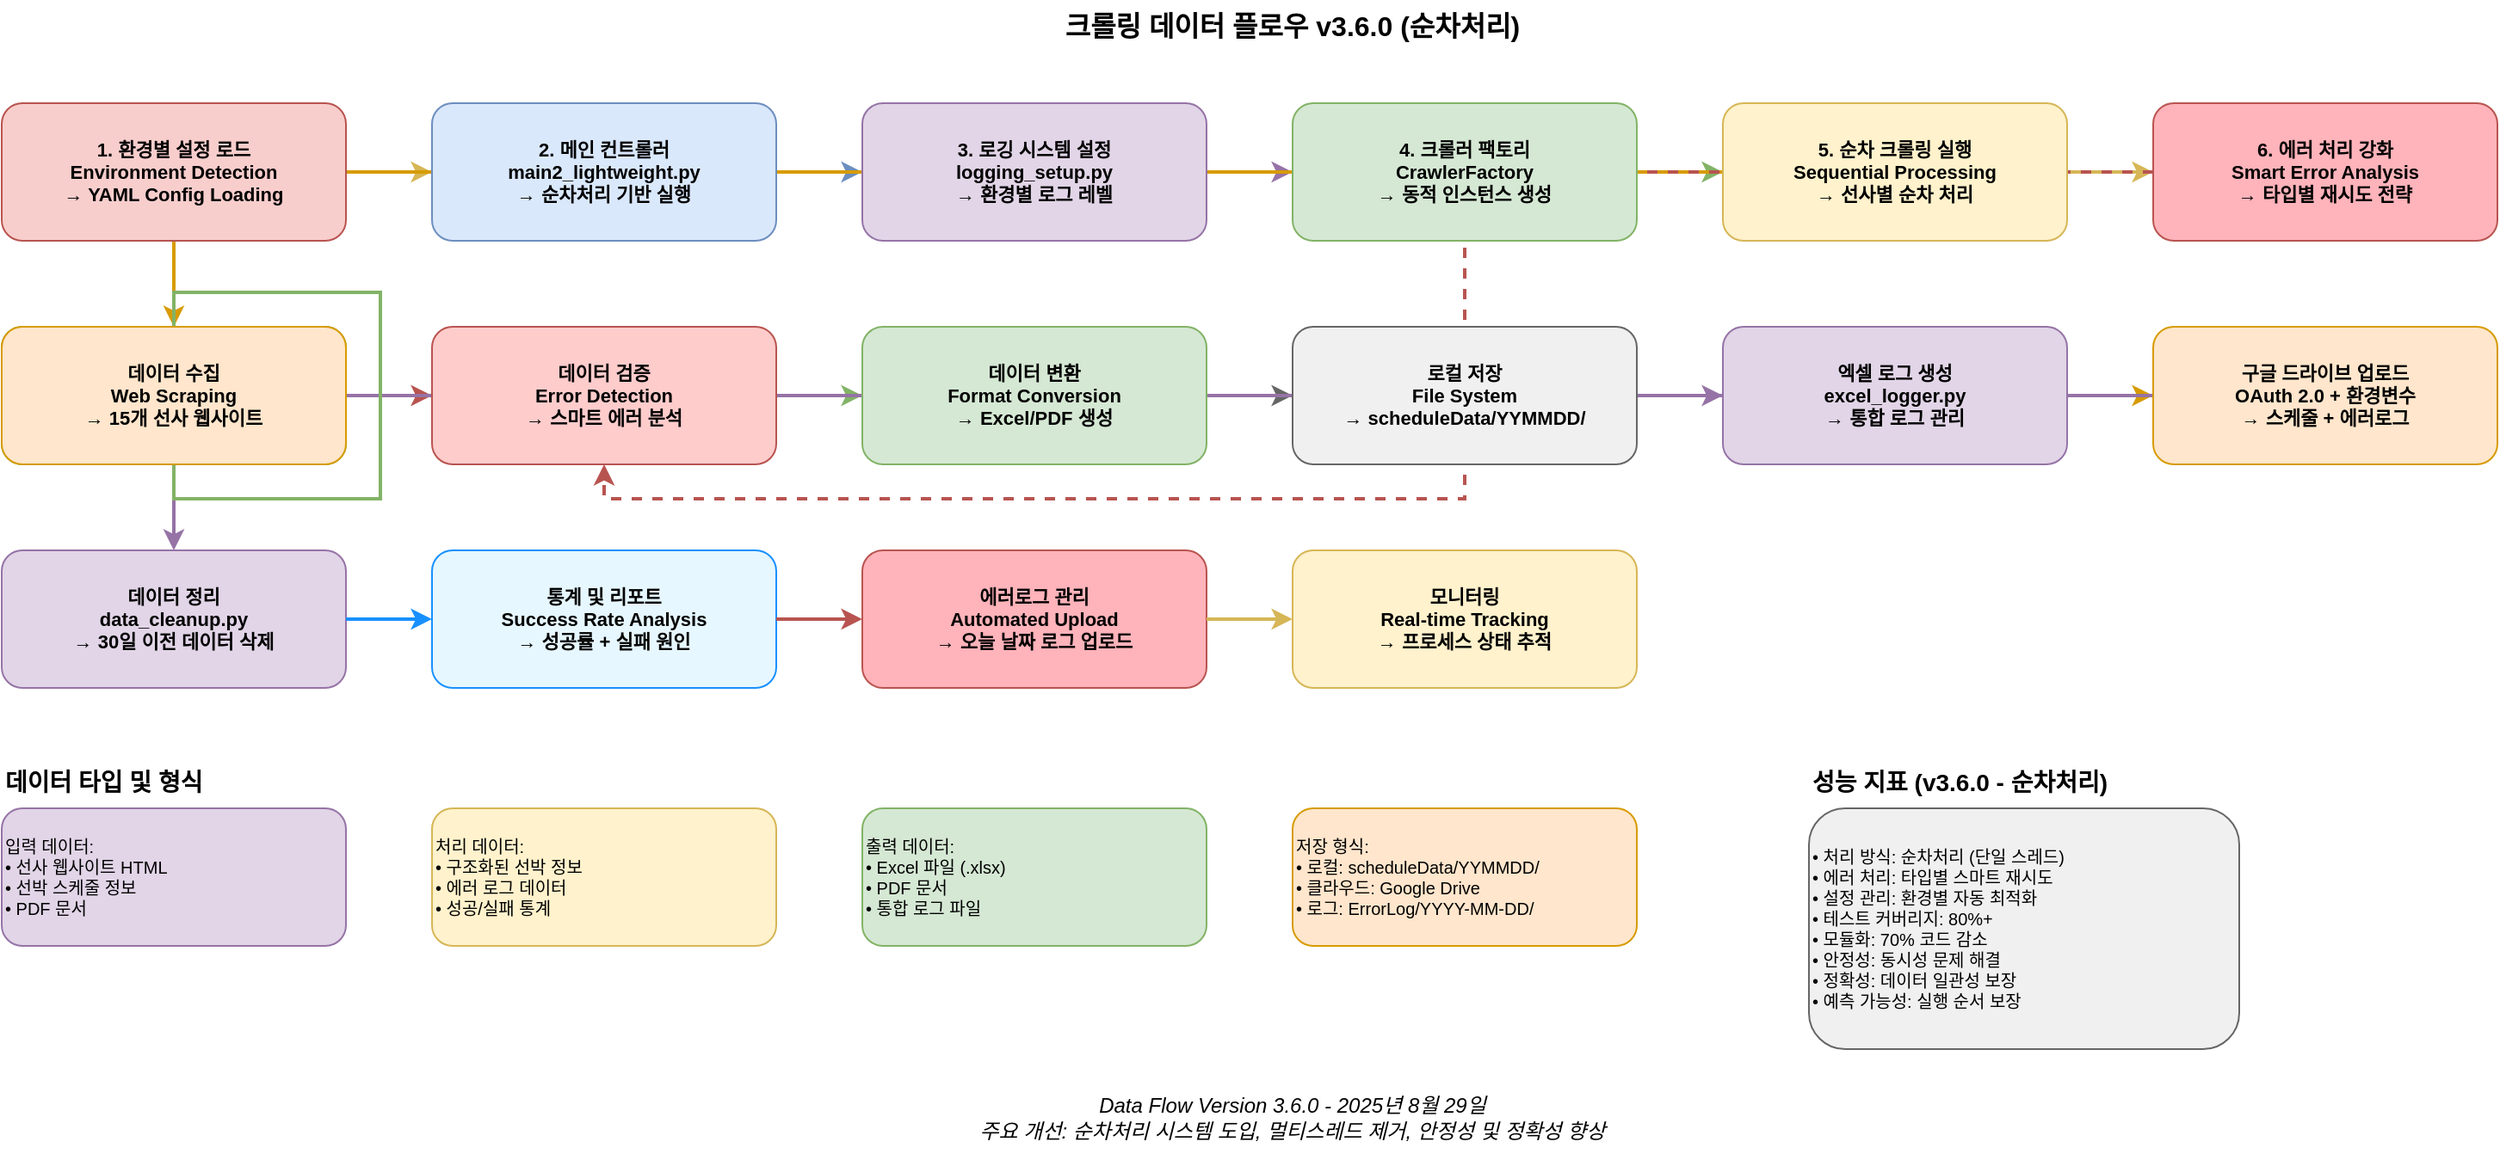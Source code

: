<mxfile version="28.1.1">
  <diagram name="RPA_Data_Flow_v3.6.0" id="dataflow">
    <mxGraphModel dx="1426" dy="777" grid="1" gridSize="10" guides="1" tooltips="1" connect="1" arrows="1" fold="1" page="1" pageScale="1" pageWidth="1600" pageHeight="1000" math="0" shadow="0">
      <root>
        <mxCell id="0" />
        <mxCell id="1" parent="0" />
        <mxCell id="title" value="크롤링 데이터 플로우 v3.6.0 (순차처리)" style="text;html=1;strokeColor=none;fillColor=none;align=center;verticalAlign=middle;whiteSpace=wrap;rounded=0;fontSize=16;fontStyle=1;" parent="1" vertex="1">
          <mxGeometry x="650" y="10" width="300" height="30" as="geometry" />
        </mxCell>
        <mxCell id="sequential_system" value="🔄 순차처리 시스템&#xa;• main2_lightweight.py 기반&#xa;• 선사별 순차 실행&#xa;• 안정성 및 정확성 우선" style="rounded=1;whiteSpace=wrap;html=1;fillColor=#d5e8d4;strokeColor=#82b366;fontSize=11;fontStyle=1;" parent="1" vertex="1">
          <mxGeometry x="50" y="200" width="200" height="80" as="geometry" />
        </mxCell>
        <mxCell id="cleanup" value="데이터 정리&#xa;data_cleanup.py&#xa;→ 30일 이전 데이터 삭제" style="rounded=1;whiteSpace=wrap;html=1;fillColor=#e1d5e7;strokeColor=#9673a6;fontSize=11;fontStyle=1;" parent="1" vertex="1">
          <mxGeometry x="50" y="330" width="200" height="80" as="geometry" />
        </mxCell>
        <mxCell id="report" value="통계 및 리포트&#xa;Success Rate Analysis&#xa;→ 성공률 + 실패 원인" style="rounded=1;whiteSpace=wrap;html=1;fillColor=#e6f7ff;strokeColor=#1890ff;fontSize=11;fontStyle=1;" parent="1" vertex="1">
          <mxGeometry x="300" y="330" width="200" height="80" as="geometry" />
        </mxCell>
        <mxCell id="error_mgmt" value="에러로그 관리&#xa;Automated Upload&#xa;→ 오늘 날짜 로그 업로드" style="rounded=1;whiteSpace=wrap;html=1;fillColor=#ffb3ba;strokeColor=#b85450;fontSize=11;fontStyle=1;" parent="1" vertex="1">
          <mxGeometry x="550" y="330" width="200" height="80" as="geometry" />
        </mxCell>
        <mxCell id="monitor" value="모니터링&#xa;Real-time Tracking&#xa;→ 프로세스 상태 추적" style="rounded=1;whiteSpace=wrap;html=1;fillColor=#fff2cc;strokeColor=#d6b656;fontSize=11;fontStyle=1;" parent="1" vertex="1">
          <mxGeometry x="800" y="330" width="200" height="80" as="geometry" />
        </mxCell>
        <mxCell id="flow1" style="edgeStyle=orthogonalEdgeStyle;rounded=0;orthogonalLoop=1;jettySize=auto;html=1;entryX=0;entryY=0.5;entryDx=0;entryDy=0;strokeWidth=2;strokeColor=#d6b656;" parent="1" source="step1" target="step2" edge="1">
          <mxGeometry relative="1" as="geometry" />
        </mxCell>
        <mxCell id="flow2" style="edgeStyle=orthogonalEdgeStyle;rounded=0;orthogonalLoop=1;jettySize=auto;html=1;entryX=0;entryY=0.5;entryDx=0;entryDy=0;strokeWidth=2;strokeColor=#6c8ebf;" parent="1" source="step2" target="step3" edge="1">
          <mxGeometry relative="1" as="geometry" />
        </mxCell>
        <mxCell id="flow3" style="edgeStyle=orthogonalEdgeStyle;rounded=0;orthogonalLoop=1;jettySize=auto;html=1;entryX=0;entryY=0.5;entryDx=0;entryDy=0;strokeWidth=2;strokeColor=#9673a6;" parent="1" source="step3" target="step4" edge="1">
          <mxGeometry relative="1" as="geometry" />
        </mxCell>
        <mxCell id="flow4" style="edgeStyle=orthogonalEdgeStyle;rounded=0;orthogonalLoop=1;jettySize=auto;html=1;entryX=0;entryY=0.5;entryDx=0;entryDy=0;strokeWidth=2;strokeColor=#82b366;" parent="1" source="step4" target="step5" edge="1">
          <mxGeometry relative="1" as="geometry" />
        </mxCell>
        <mxCell id="flow5" style="edgeStyle=orthogonalEdgeStyle;rounded=0;orthogonalLoop=1;jettySize=auto;html=1;entryX=0;entryY=0.5;entryDx=0;entryDy=0;strokeWidth=2;strokeColor=#d6b656;" parent="1" source="step5" target="step6" edge="1">
          <mxGeometry relative="1" as="geometry" />
        </mxCell>
        <mxCell id="flow6" style="edgeStyle=orthogonalEdgeStyle;rounded=0;orthogonalLoop=1;jettySize=auto;html=1;entryX=0.5;entryY=0;entryDx=0;entryDy=0;strokeWidth=2;strokeColor=#d79b00;" parent="1" source="step5" target="collect" edge="1">
          <mxGeometry relative="1" as="geometry" />
        </mxCell>
        <mxCell id="flow7" style="edgeStyle=orthogonalEdgeStyle;rounded=0;orthogonalLoop=1;jettySize=auto;html=1;entryX=0;entryY=0.5;entryDx=0;entryDy=0;strokeWidth=2;strokeColor=#b85450;" parent="1" source="collect" target="validate" edge="1">
          <mxGeometry relative="1" as="geometry" />
        </mxCell>
        <mxCell id="flow8" style="edgeStyle=orthogonalEdgeStyle;rounded=0;orthogonalLoop=1;jettySize=auto;html=1;entryX=0;entryY=0.5;entryDx=0;entryDy=0;strokeWidth=2;strokeColor=#82b366;" parent="1" source="validate" target="transform" edge="1">
          <mxGeometry relative="1" as="geometry" />
        </mxCell>
        <mxCell id="flow9" style="edgeStyle=orthogonalEdgeStyle;rounded=0;orthogonalLoop=1;jettySize=auto;html=1;entryX=0;entryY=0.5;entryDx=0;entryDy=0;strokeWidth=2;strokeColor=#666666;" parent="1" source="transform" target="local_save" edge="1">
          <mxGeometry relative="1" as="geometry" />
        </mxCell>
        <mxCell id="flow10" style="edgeStyle=orthogonalEdgeStyle;rounded=0;orthogonalLoop=1;jettySize=auto;html=1;entryX=0;entryY=0.5;entryDx=0;entryDy=0;strokeWidth=2;strokeColor=#9673a6;" parent="1" source="local_save" target="excel_log" edge="1">
          <mxGeometry relative="1" as="geometry" />
        </mxCell>
        <mxCell id="flow11" style="edgeStyle=orthogonalEdgeStyle;rounded=0;orthogonalLoop=1;jettySize=auto;html=1;entryX=0;entryY=0.5;entryDx=0;entryDy=0;strokeWidth=2;strokeColor=#d79b00;" parent="1" source="excel_log" target="gdrive_upload" edge="1">
          <mxGeometry relative="1" as="geometry" />
        </mxCell>
        <mxCell id="flow12" style="edgeStyle=orthogonalEdgeStyle;rounded=0;orthogonalLoop=1;jettySize=auto;html=1;entryX=0.5;entryY=0;entryDx=0;entryDy=0;strokeWidth=2;strokeColor=#9673a6;" parent="1" source="gdrive_upload" target="cleanup" edge="1">
          <mxGeometry relative="1" as="geometry" />
        </mxCell>
        <mxCell id="flow13" style="edgeStyle=orthogonalEdgeStyle;rounded=0;orthogonalLoop=1;jettySize=auto;html=1;entryX=0;entryY=0.5;entryDx=0;entryDy=0;strokeWidth=2;strokeColor=#1890ff;" parent="1" source="cleanup" target="report" edge="1">
          <mxGeometry relative="1" as="geometry" />
        </mxCell>
        <mxCell id="flow14" style="edgeStyle=orthogonalEdgeStyle;rounded=0;orthogonalLoop=1;jettySize=auto;html=1;entryX=0;entryY=0.5;entryDx=0;entryDy=0;strokeWidth=2;strokeColor=#b85450;" parent="1" source="report" target="error_mgmt" edge="1">
          <mxGeometry relative="1" as="geometry" />
        </mxCell>
        <mxCell id="flow15" style="edgeStyle=orthogonalEdgeStyle;rounded=0;orthogonalLoop=1;jettySize=auto;html=1;entryX=0;entryY=0.5;entryDx=0;entryDy=0;strokeWidth=2;strokeColor=#d6b656;" parent="1" source="error_mgmt" target="monitor" edge="1">
          <mxGeometry relative="1" as="geometry" />
        </mxCell>
        <mxCell id="flow_sequential" style="edgeStyle=orthogonalEdgeStyle;rounded=0;orthogonalLoop=1;jettySize=auto;html=1;entryX=0.5;entryY=0;entryDx=0;entryDy=0;strokeWidth=2;strokeColor=#82b366;" parent="1" source="sequential_system" target="collect" edge="1">
          <mxGeometry relative="1" as="geometry" />
        </mxCell>
        <mxCell id="feedback1" style="edgeStyle=orthogonalEdgeStyle;rounded=0;orthogonalLoop=1;jettySize=auto;html=1;entryX=0.5;entryY=1;entryDx=0;entryDy=0;strokeWidth=2;strokeColor=#b85450;dashed=1;" parent="1" source="step6" target="validate" edge="1">
          <mxGeometry relative="1" as="geometry" />
        </mxCell>
        <mxCell id="data_types" value="데이터 타입 및 형식" style="text;html=1;strokeColor=none;fillColor=none;align=left;verticalAlign=middle;whiteSpace=wrap;rounded=0;fontSize=14;fontStyle=1;" parent="1" vertex="1">
          <mxGeometry x="50" y="450" width="200" height="30" as="geometry" />
        </mxCell>
        <mxCell id="input_data" value="입력 데이터:&#xa;• 선사 웹사이트 HTML&#xa;• 선박 스케줄 정보&#xa;• PDF 문서" style="rounded=1;whiteSpace=wrap;html=1;fillColor=#e1d5e7;strokeColor=#9673a6;fontSize=10;align=left;" parent="1" vertex="1">
          <mxGeometry x="50" y="480" width="200" height="80" as="geometry" />
        </mxCell>
        <mxCell id="process_data" value="처리 데이터:&#xa;• 구조화된 선박 정보&#xa;• 에러 로그 데이터&#xa;• 성공/실패 통계" style="rounded=1;whiteSpace=wrap;html=1;fillColor=#fff2cc;strokeColor=#d6b656;fontSize=10;align=left;" parent="1" vertex="1">
          <mxGeometry x="300" y="480" width="200" height="80" as="geometry" />
        </mxCell>
        <mxCell id="output_data" value="출력 데이터:&#xa;• Excel 파일 (.xlsx)&#xa;• PDF 문서&#xa;• 통합 로그 파일" style="rounded=1;whiteSpace=wrap;html=1;fillColor=#d5e8d4;strokeColor=#82b366;fontSize=10;align=left;" parent="1" vertex="1">
          <mxGeometry x="550" y="480" width="200" height="80" as="geometry" />
        </mxCell>
        <mxCell id="storage_data" value="저장 형식:&#xa;• 로컬: scheduleData/YYMMDD/&#xa;• 클라우드: Google Drive&#xa;• 로그: ErrorLog/YYYY-MM-DD/" style="rounded=1;whiteSpace=wrap;html=1;fillColor=#ffe6cc;strokeColor=#d79b00;fontSize=10;align=left;" parent="1" vertex="1">
          <mxGeometry x="800" y="480" width="200" height="80" as="geometry" />
        </mxCell>
        <mxCell id="performance" value="성능 지표 (v3.6.0 - 순차처리)" style="text;html=1;strokeColor=none;fillColor=none;align=left;verticalAlign=middle;whiteSpace=wrap;rounded=0;fontSize=14;fontStyle=1;" parent="1" vertex="1">
          <mxGeometry x="1100" y="450" width="250" height="30" as="geometry" />
        </mxCell>
        <mxCell id="perf_metrics" value="• 처리 방식: 순차처리 (단일 스레드)&lt;br&gt;• 에러 처리: 타입별 스마트 재시도&lt;br&gt;• 설정 관리: 환경별 자동 최적화&lt;br&gt;• 테스트 커버리지: 80%+&lt;br&gt;• 모듈화: 70% 코드 감소&lt;br&gt;• 안정성: 동시성 문제 해결&lt;br&gt;• 정확성: 데이터 일관성 보장&lt;br&gt;• 예측 가능성: 실행 순서 보장" style="rounded=1;whiteSpace=wrap;html=1;fillColor=#f0f0f0;strokeColor=#666666;fontSize=10;align=left;" parent="1" vertex="1">
          <mxGeometry x="1100" y="480" width="250" height="140" as="geometry" />
        </mxCell>
        <mxCell id="version" value="Data Flow Version 3.6.0 - 2025년 8월 29일&lt;br&gt;주요 개선: 순차처리 시스템 도입, 멀티스레드 제거, 안정성 및 정확성 향상" style="text;html=1;strokeColor=none;fillColor=none;align=center;verticalAlign=middle;whiteSpace=wrap;rounded=0;fontSize=12;fontStyle=2;" parent="1" vertex="1">
          <mxGeometry x="600" y="640" width="400" height="40" as="geometry" />
        </mxCell>
        <mxCell id="step1" value="1. 환경별 설정 로드&#xa;Environment Detection&#xa;→ YAML Config Loading" style="rounded=1;whiteSpace=wrap;html=1;fillColor=#f8cecc;strokeColor=#b85450;fontSize=11;fontStyle=1;" parent="1" vertex="1">
          <mxGeometry x="50" y="70" width="200" height="80" as="geometry" />
        </mxCell>
        <mxCell id="step2" value="2. 메인 컨트롤러&#xa;main2_lightweight.py&#xa;→ 순차처리 기반 실행" style="rounded=1;whiteSpace=wrap;html=1;fillColor=#dae8fc;strokeColor=#6c8ebf;fontSize=11;fontStyle=1;" parent="1" vertex="1">
          <mxGeometry x="300" y="70" width="200" height="80" as="geometry" />
        </mxCell>
        <mxCell id="step3" value="3. 로깅 시스템 설정&#xa;logging_setup.py&#xa;→ 환경별 로그 레벨" style="rounded=1;whiteSpace=wrap;html=1;fillColor=#e1d5e7;strokeColor=#9673a6;fontSize=11;fontStyle=1;" parent="1" vertex="1">
          <mxGeometry x="550" y="70" width="200" height="80" as="geometry" />
        </mxCell>
        <mxCell id="step4" value="4. 크롤러 팩토리&#xa;CrawlerFactory&#xa;→ 동적 인스턴스 생성" style="rounded=1;whiteSpace=wrap;html=1;fillColor=#d5e8d4;strokeColor=#82b366;fontSize=11;fontStyle=1;" parent="1" vertex="1">
          <mxGeometry x="800" y="70" width="200" height="80" as="geometry" />
        </mxCell>
        <mxCell id="step5" value="5. 순차 크롤링 실행&#xa;Sequential Processing&#xa;→ 선사별 순차 처리" style="rounded=1;whiteSpace=wrap;html=1;fillColor=#fff2cc;strokeColor=#d6b656;fontSize=11;fontStyle=1;" parent="1" vertex="1">
          <mxGeometry x="1050" y="70" width="200" height="80" as="geometry" />
        </mxCell>
        <mxCell id="step6" value="6. 에러 처리 강화&#xa;Smart Error Analysis&#xa;→ 타입별 재시도 전략" style="rounded=1;whiteSpace=wrap;html=1;fillColor=#ffb3ba;strokeColor=#b85450;fontSize=11;fontStyle=1;" parent="1" vertex="1">
          <mxGeometry x="1300" y="70" width="200" height="80" as="geometry" />
        </mxCell>
        <mxCell id="collect" value="데이터 수집&#xa;Web Scraping&#xa;→ 15개 선사 웹사이트" style="rounded=1;whiteSpace=wrap;html=1;fillColor=#ffe6cc;strokeColor=#d79b00;fontSize=11;fontStyle=1;" parent="1" vertex="1">
          <mxGeometry x="50" y="200" width="200" height="80" as="geometry" />
        </mxCell>
        <mxCell id="validate" value="데이터 검증&#xa;Error Detection&#xa;→ 스마트 에러 분석" style="rounded=1;whiteSpace=wrap;html=1;fillColor=#ffcccc;strokeColor=#b85450;fontSize=11;fontStyle=1;" parent="1" vertex="1">
          <mxGeometry x="300" y="200" width="200" height="80" as="geometry" />
        </mxCell>
        <mxCell id="transform" value="데이터 변환&#xa;Format Conversion&#xa;→ Excel/PDF 생성" style="rounded=1;whiteSpace=wrap;html=1;fillColor=#d5e8d4;strokeColor=#82b366;fontSize=11;fontStyle=1;" parent="1" vertex="1">
          <mxGeometry x="550" y="200" width="200" height="80" as="geometry" />
        </mxCell>
        <mxCell id="local_save" value="로컬 저장&#xa;File System&#xa;→ scheduleData/YYMMDD/" style="rounded=1;whiteSpace=wrap;html=1;fillColor=#f0f0f0;strokeColor=#666666;fontSize=11;fontStyle=1;" parent="1" vertex="1">
          <mxGeometry x="800" y="200" width="200" height="80" as="geometry" />
        </mxCell>
        <mxCell id="excel_log" value="엑셀 로그 생성&#xa;excel_logger.py&#xa;→ 통합 로그 관리" style="rounded=1;whiteSpace=wrap;html=1;fillColor=#e1d5e7;strokeColor=#9673a6;fontSize=11;fontStyle=1;" parent="1" vertex="1">
          <mxGeometry x="1050" y="200" width="200" height="80" as="geometry" />
        </mxCell>
        <mxCell id="gdrive_upload" value="구글 드라이브 업로드&#xa;OAuth 2.0 + 환경변수&#xa;→ 스케줄 + 에러로그" style="rounded=1;whiteSpace=wrap;html=1;fillColor=#ffe6cc;strokeColor=#d79b00;fontSize=11;fontStyle=1;" parent="1" vertex="1">
          <mxGeometry x="1300" y="200" width="200" height="80" as="geometry" />
        </mxCell>
      </root>
    </mxGraphModel>
  </diagram>
</mxfile>
